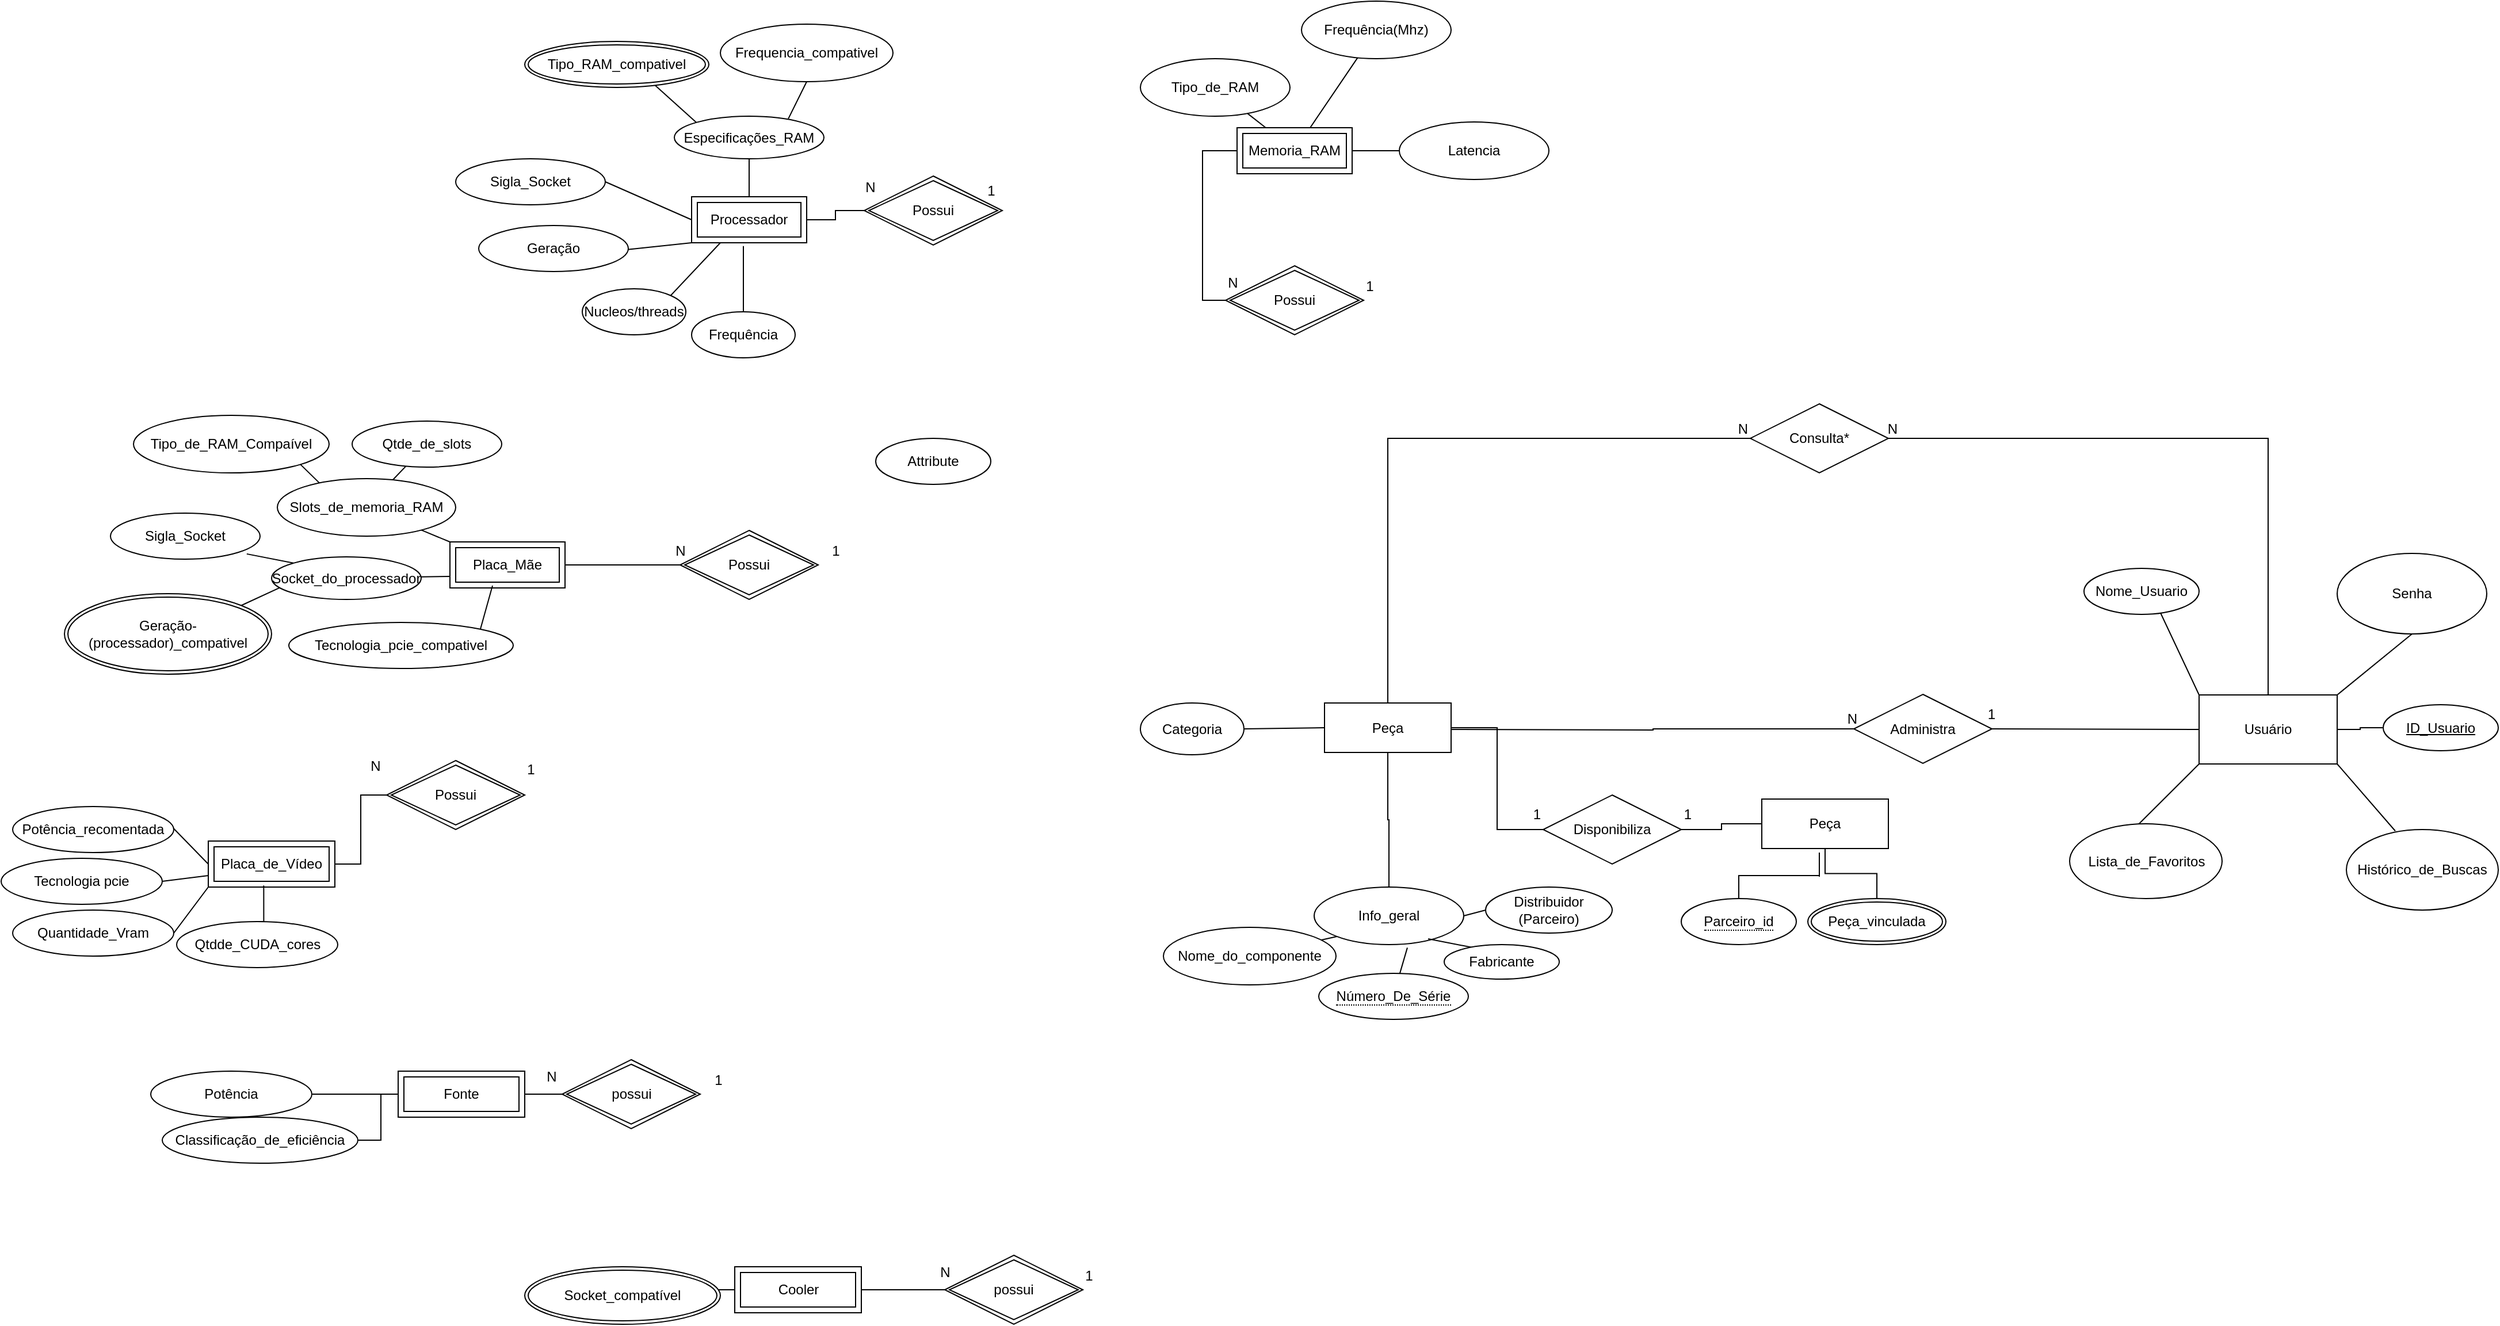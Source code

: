 <mxfile version="21.8.0" type="github">
  <diagram id="R2lEEEUBdFMjLlhIrx00" name="Page-1">
    <mxGraphModel dx="4148" dy="2000" grid="1" gridSize="10" guides="1" tooltips="1" connect="1" arrows="1" fold="1" page="1" pageScale="1" pageWidth="850" pageHeight="1100" math="0" shadow="0" extFonts="Permanent Marker^https://fonts.googleapis.com/css?family=Permanent+Marker">
      <root>
        <mxCell id="0" />
        <mxCell id="1" parent="0" />
        <mxCell id="LTAQ_SRKEP-H9aSpujnp-1" value="Usuário" style="rounded=0;whiteSpace=wrap;html=1;" parent="1" vertex="1">
          <mxGeometry x="-430" y="513" width="120" height="60" as="geometry" />
        </mxCell>
        <mxCell id="LTAQ_SRKEP-H9aSpujnp-3" value="Senha" style="ellipse;whiteSpace=wrap;html=1;" parent="1" vertex="1">
          <mxGeometry x="-310" y="390" width="130" height="70" as="geometry" />
        </mxCell>
        <mxCell id="LTAQ_SRKEP-H9aSpujnp-6" value="" style="endArrow=none;html=1;rounded=0;exitX=0.441;exitY=0.029;exitDx=0;exitDy=0;entryX=0;entryY=1;entryDx=0;entryDy=0;exitPerimeter=0;" parent="1" source="LTAQ_SRKEP-H9aSpujnp-16" target="LTAQ_SRKEP-H9aSpujnp-1" edge="1">
          <mxGeometry width="50" height="50" relative="1" as="geometry">
            <mxPoint x="-490" y="620" as="sourcePoint" />
            <mxPoint x="-430" y="593" as="targetPoint" />
          </mxGeometry>
        </mxCell>
        <mxCell id="LTAQ_SRKEP-H9aSpujnp-7" value="" style="endArrow=none;html=1;rounded=0;entryX=0;entryY=0;entryDx=0;entryDy=0;exitX=0.664;exitY=0.962;exitDx=0;exitDy=0;exitPerimeter=0;" parent="1" source="jRGIRm8XnioBFw0qTzFV-4" target="LTAQ_SRKEP-H9aSpujnp-1" edge="1">
          <mxGeometry width="50" height="50" relative="1" as="geometry">
            <mxPoint x="-455.074" y="448.284" as="sourcePoint" />
            <mxPoint x="-470" y="503" as="targetPoint" />
          </mxGeometry>
        </mxCell>
        <mxCell id="LTAQ_SRKEP-H9aSpujnp-8" value="" style="endArrow=none;html=1;rounded=0;entryX=0.5;entryY=1;entryDx=0;entryDy=0;exitX=1;exitY=0;exitDx=0;exitDy=0;" parent="1" source="LTAQ_SRKEP-H9aSpujnp-1" target="LTAQ_SRKEP-H9aSpujnp-3" edge="1">
          <mxGeometry width="50" height="50" relative="1" as="geometry">
            <mxPoint x="-310" y="513" as="sourcePoint" />
            <mxPoint x="-260" y="463" as="targetPoint" />
          </mxGeometry>
        </mxCell>
        <mxCell id="LTAQ_SRKEP-H9aSpujnp-9" value="" style="endArrow=none;html=1;rounded=0;entryX=1;entryY=1;entryDx=0;entryDy=0;exitX=0.322;exitY=0.018;exitDx=0;exitDy=0;exitPerimeter=0;" parent="1" source="LTAQ_SRKEP-H9aSpujnp-18" target="LTAQ_SRKEP-H9aSpujnp-1" edge="1">
          <mxGeometry width="50" height="50" relative="1" as="geometry">
            <mxPoint x="-250" y="625" as="sourcePoint" />
            <mxPoint x="-230" y="563" as="targetPoint" />
          </mxGeometry>
        </mxCell>
        <mxCell id="LTAQ_SRKEP-H9aSpujnp-16" value="Lista_de_Favoritos" style="ellipse;whiteSpace=wrap;html=1;" parent="1" vertex="1">
          <mxGeometry x="-542.5" y="625" width="132.5" height="65" as="geometry" />
        </mxCell>
        <mxCell id="LTAQ_SRKEP-H9aSpujnp-18" value="Histórico_de_Buscas" style="ellipse;whiteSpace=wrap;html=1;" parent="1" vertex="1">
          <mxGeometry x="-302" y="630" width="132" height="70" as="geometry" />
        </mxCell>
        <mxCell id="4MAnxMVnoImmJo_8xee9-1" value="Administra" style="shape=rhombus;perimeter=rhombusPerimeter;whiteSpace=wrap;html=1;align=center;" parent="1" vertex="1">
          <mxGeometry x="-730" y="512.5" width="120" height="60" as="geometry" />
        </mxCell>
        <mxCell id="4MAnxMVnoImmJo_8xee9-2" value="" style="endArrow=none;html=1;rounded=0;exitX=0;exitY=0.5;exitDx=0;exitDy=0;entryX=1;entryY=0.5;entryDx=0;entryDy=0;" parent="1" source="LTAQ_SRKEP-H9aSpujnp-1" target="4MAnxMVnoImmJo_8xee9-1" edge="1">
          <mxGeometry relative="1" as="geometry">
            <mxPoint x="-520" y="542.5" as="sourcePoint" />
            <mxPoint x="-560" y="509.5" as="targetPoint" />
          </mxGeometry>
        </mxCell>
        <mxCell id="4MAnxMVnoImmJo_8xee9-3" value="1" style="resizable=0;html=1;whiteSpace=wrap;align=right;verticalAlign=bottom;" parent="4MAnxMVnoImmJo_8xee9-2" connectable="0" vertex="1">
          <mxGeometry x="1" relative="1" as="geometry">
            <mxPoint x="4" y="-4" as="offset" />
          </mxGeometry>
        </mxCell>
        <mxCell id="4MAnxMVnoImmJo_8xee9-4" value="" style="endArrow=none;html=1;rounded=0;entryX=0;entryY=0.5;entryDx=0;entryDy=0;edgeStyle=orthogonalEdgeStyle;" parent="1" target="4MAnxMVnoImmJo_8xee9-1" edge="1">
          <mxGeometry relative="1" as="geometry">
            <mxPoint x="-1080" y="543" as="sourcePoint" />
            <mxPoint x="-1000" y="542.66" as="targetPoint" />
          </mxGeometry>
        </mxCell>
        <mxCell id="4MAnxMVnoImmJo_8xee9-5" value="N" style="resizable=0;html=1;whiteSpace=wrap;align=right;verticalAlign=bottom;" parent="4MAnxMVnoImmJo_8xee9-4" connectable="0" vertex="1">
          <mxGeometry x="1" relative="1" as="geometry">
            <mxPoint x="5" as="offset" />
          </mxGeometry>
        </mxCell>
        <mxCell id="4MAnxMVnoImmJo_8xee9-6" value="Peça" style="whiteSpace=wrap;html=1;align=center;" parent="1" vertex="1">
          <mxGeometry x="-1190" y="520" width="110" height="43" as="geometry" />
        </mxCell>
        <mxCell id="oYfXPeK7zLLB6C0x6cgN-30" style="rounded=0;orthogonalLoop=1;jettySize=auto;html=1;endArrow=none;endFill=0;exitX=0;exitY=0.75;exitDx=0;exitDy=0;" parent="1" source="oYfXPeK7zLLB6C0x6cgN-4" target="oYfXPeK7zLLB6C0x6cgN-29" edge="1">
          <mxGeometry relative="1" as="geometry">
            <mxPoint x="-1955" y="410" as="sourcePoint" />
          </mxGeometry>
        </mxCell>
        <mxCell id="oYfXPeK7zLLB6C0x6cgN-33" style="rounded=0;orthogonalLoop=1;jettySize=auto;html=1;exitX=0;exitY=0;exitDx=0;exitDy=0;endArrow=none;endFill=0;" parent="1" source="oYfXPeK7zLLB6C0x6cgN-4" target="oYfXPeK7zLLB6C0x6cgN-25" edge="1">
          <mxGeometry relative="1" as="geometry" />
        </mxCell>
        <mxCell id="oYfXPeK7zLLB6C0x6cgN-4" value="Placa_Mãe" style="shape=ext;margin=3;double=1;whiteSpace=wrap;html=1;align=center;" parent="1" vertex="1">
          <mxGeometry x="-1950" y="380" width="100" height="40" as="geometry" />
        </mxCell>
        <mxCell id="oYfXPeK7zLLB6C0x6cgN-47" style="rounded=0;orthogonalLoop=1;jettySize=auto;html=1;exitX=1;exitY=1;exitDx=0;exitDy=0;entryX=0.237;entryY=0.079;entryDx=0;entryDy=0;entryPerimeter=0;endArrow=none;endFill=0;" parent="1" source="oYfXPeK7zLLB6C0x6cgN-6" target="oYfXPeK7zLLB6C0x6cgN-25" edge="1">
          <mxGeometry relative="1" as="geometry" />
        </mxCell>
        <mxCell id="oYfXPeK7zLLB6C0x6cgN-6" value="Tipo_de_RAM_Compaível" style="ellipse;whiteSpace=wrap;html=1;align=center;" parent="1" vertex="1">
          <mxGeometry x="-2225" y="270" width="170" height="50" as="geometry" />
        </mxCell>
        <mxCell id="oYfXPeK7zLLB6C0x6cgN-32" style="rounded=0;orthogonalLoop=1;jettySize=auto;html=1;exitX=0.911;exitY=0.886;exitDx=0;exitDy=0;entryX=0;entryY=0;entryDx=0;entryDy=0;endArrow=none;endFill=0;exitPerimeter=0;" parent="1" source="oYfXPeK7zLLB6C0x6cgN-44" target="oYfXPeK7zLLB6C0x6cgN-29" edge="1">
          <mxGeometry relative="1" as="geometry">
            <mxPoint x="-2082.5" y="363" as="sourcePoint" />
          </mxGeometry>
        </mxCell>
        <mxCell id="oYfXPeK7zLLB6C0x6cgN-78" style="rounded=0;orthogonalLoop=1;jettySize=auto;html=1;exitX=1;exitY=0;exitDx=0;exitDy=0;entryX=0.073;entryY=0.695;entryDx=0;entryDy=0;entryPerimeter=0;endArrow=none;endFill=0;" parent="1" source="oYfXPeK7zLLB6C0x6cgN-15" target="oYfXPeK7zLLB6C0x6cgN-29" edge="1">
          <mxGeometry relative="1" as="geometry" />
        </mxCell>
        <mxCell id="oYfXPeK7zLLB6C0x6cgN-15" value="Geração-(processador)_compativel" style="ellipse;shape=doubleEllipse;margin=3;whiteSpace=wrap;html=1;align=center;" parent="1" vertex="1">
          <mxGeometry x="-2285" y="425" width="180" height="70" as="geometry" />
        </mxCell>
        <mxCell id="oYfXPeK7zLLB6C0x6cgN-19" style="rounded=0;orthogonalLoop=1;jettySize=auto;html=1;entryX=0.254;entryY=0.8;entryDx=0;entryDy=0;entryPerimeter=0;endArrow=none;endFill=0;" parent="1" source="oYfXPeK7zLLB6C0x6cgN-16" target="oYfXPeK7zLLB6C0x6cgN-55" edge="1">
          <mxGeometry relative="1" as="geometry">
            <mxPoint x="-1496" y="700" as="sourcePoint" />
          </mxGeometry>
        </mxCell>
        <mxCell id="oYfXPeK7zLLB6C0x6cgN-16" value="Nome_do_componente" style="ellipse;whiteSpace=wrap;html=1;align=center;" parent="1" vertex="1">
          <mxGeometry x="-1330" y="715" width="150" height="50" as="geometry" />
        </mxCell>
        <mxCell id="oYfXPeK7zLLB6C0x6cgN-28" value="" style="rounded=0;orthogonalLoop=1;jettySize=auto;html=1;endArrow=none;endFill=0;" parent="1" source="oYfXPeK7zLLB6C0x6cgN-17" target="oYfXPeK7zLLB6C0x6cgN-25" edge="1">
          <mxGeometry relative="1" as="geometry" />
        </mxCell>
        <mxCell id="oYfXPeK7zLLB6C0x6cgN-17" value="Qtde_de_slots" style="ellipse;whiteSpace=wrap;html=1;align=center;" parent="1" vertex="1">
          <mxGeometry x="-2035" y="275" width="130" height="40" as="geometry" />
        </mxCell>
        <mxCell id="oYfXPeK7zLLB6C0x6cgN-25" value="Slots_de_memoria_RAM" style="ellipse;whiteSpace=wrap;html=1;" parent="1" vertex="1">
          <mxGeometry x="-2100" y="325" width="155" height="50" as="geometry" />
        </mxCell>
        <mxCell id="oYfXPeK7zLLB6C0x6cgN-29" value="Socket_do_processador" style="ellipse;whiteSpace=wrap;html=1;align=center;" parent="1" vertex="1">
          <mxGeometry x="-2105" y="393" width="130" height="37" as="geometry" />
        </mxCell>
        <mxCell id="oYfXPeK7zLLB6C0x6cgN-37" style="rounded=0;orthogonalLoop=1;jettySize=auto;html=1;exitX=0;exitY=0.5;exitDx=0;exitDy=0;entryX=1;entryY=0.5;entryDx=0;entryDy=0;endArrow=none;endFill=0;" parent="1" source="oYfXPeK7zLLB6C0x6cgN-41" target="oYfXPeK7zLLB6C0x6cgN-4" edge="1">
          <mxGeometry relative="1" as="geometry">
            <mxPoint x="-1585" y="400" as="sourcePoint" />
          </mxGeometry>
        </mxCell>
        <mxCell id="oYfXPeK7zLLB6C0x6cgN-39" value="N&lt;br&gt;" style="text;html=1;align=center;verticalAlign=middle;resizable=0;points=[];autosize=1;strokeColor=none;fillColor=none;" parent="1" vertex="1">
          <mxGeometry x="-1765" y="373" width="30" height="30" as="geometry" />
        </mxCell>
        <mxCell id="oYfXPeK7zLLB6C0x6cgN-40" value="&lt;br&gt;1" style="text;html=1;align=center;verticalAlign=middle;resizable=0;points=[];autosize=1;strokeColor=none;fillColor=none;" parent="1" vertex="1">
          <mxGeometry x="-1630" y="360" width="30" height="40" as="geometry" />
        </mxCell>
        <mxCell id="oYfXPeK7zLLB6C0x6cgN-41" value="Possui" style="shape=rhombus;double=1;perimeter=rhombusPerimeter;whiteSpace=wrap;html=1;align=center;" parent="1" vertex="1">
          <mxGeometry x="-1750" y="370" width="120" height="60" as="geometry" />
        </mxCell>
        <mxCell id="oYfXPeK7zLLB6C0x6cgN-42" value="Memoria_RAM" style="shape=ext;margin=3;double=1;whiteSpace=wrap;html=1;align=center;" parent="1" vertex="1">
          <mxGeometry x="-1266" y="20" width="100" height="40" as="geometry" />
        </mxCell>
        <mxCell id="oYfXPeK7zLLB6C0x6cgN-44" value="Sigla_Socket" style="ellipse;whiteSpace=wrap;html=1;align=center;" parent="1" vertex="1">
          <mxGeometry x="-2245" y="355" width="130" height="40" as="geometry" />
        </mxCell>
        <mxCell id="oYfXPeK7zLLB6C0x6cgN-49" value="&lt;br&gt;1" style="text;html=1;align=center;verticalAlign=middle;resizable=0;points=[];autosize=1;strokeColor=none;fillColor=none;" parent="1" vertex="1">
          <mxGeometry x="-1166" y="130" width="30" height="40" as="geometry" />
        </mxCell>
        <mxCell id="p8DppHy_yBbBiBC5wIIv-59" style="edgeStyle=orthogonalEdgeStyle;rounded=0;orthogonalLoop=1;jettySize=auto;html=1;exitX=0;exitY=0.5;exitDx=0;exitDy=0;entryX=0;entryY=0.5;entryDx=0;entryDy=0;endArrow=none;endFill=0;" parent="1" source="oYfXPeK7zLLB6C0x6cgN-50" target="oYfXPeK7zLLB6C0x6cgN-42" edge="1">
          <mxGeometry relative="1" as="geometry" />
        </mxCell>
        <mxCell id="oYfXPeK7zLLB6C0x6cgN-50" value="Possui" style="shape=rhombus;double=1;perimeter=rhombusPerimeter;whiteSpace=wrap;html=1;align=center;rotation=0;" parent="1" vertex="1">
          <mxGeometry x="-1276" y="140" width="120" height="60" as="geometry" />
        </mxCell>
        <mxCell id="p8DppHy_yBbBiBC5wIIv-2" style="edgeStyle=orthogonalEdgeStyle;rounded=0;orthogonalLoop=1;jettySize=auto;html=1;exitX=0.5;exitY=0;exitDx=0;exitDy=0;entryX=0.5;entryY=1;entryDx=0;entryDy=0;endArrow=none;endFill=0;" parent="1" source="oYfXPeK7zLLB6C0x6cgN-55" target="4MAnxMVnoImmJo_8xee9-6" edge="1">
          <mxGeometry relative="1" as="geometry" />
        </mxCell>
        <mxCell id="p8DppHy_yBbBiBC5wIIv-90" style="rounded=0;orthogonalLoop=1;jettySize=auto;html=1;exitX=1;exitY=0.5;exitDx=0;exitDy=0;entryX=0;entryY=0.5;entryDx=0;entryDy=0;endArrow=none;endFill=0;" parent="1" source="oYfXPeK7zLLB6C0x6cgN-55" target="p8DppHy_yBbBiBC5wIIv-89" edge="1">
          <mxGeometry relative="1" as="geometry" />
        </mxCell>
        <mxCell id="oYfXPeK7zLLB6C0x6cgN-55" value="Info_geral" style="ellipse;whiteSpace=wrap;html=1;align=center;" parent="1" vertex="1">
          <mxGeometry x="-1199" y="680" width="130" height="50" as="geometry" />
        </mxCell>
        <mxCell id="oYfXPeK7zLLB6C0x6cgN-59" style="rounded=0;orthogonalLoop=1;jettySize=auto;html=1;entryX=0.623;entryY=1.054;entryDx=0;entryDy=0;endArrow=none;endFill=0;entryPerimeter=0;" parent="1" source="oYfXPeK7zLLB6C0x6cgN-58" target="oYfXPeK7zLLB6C0x6cgN-55" edge="1">
          <mxGeometry relative="1" as="geometry" />
        </mxCell>
        <mxCell id="oYfXPeK7zLLB6C0x6cgN-58" value="&lt;span style=&quot;border-bottom: 1px dotted&quot;&gt;Número_De_Série&lt;/span&gt;" style="ellipse;whiteSpace=wrap;html=1;align=center;" parent="1" vertex="1">
          <mxGeometry x="-1195" y="755" width="130" height="40" as="geometry" />
        </mxCell>
        <mxCell id="oYfXPeK7zLLB6C0x6cgN-66" style="rounded=0;orthogonalLoop=1;jettySize=auto;html=1;endArrow=none;endFill=0;" parent="1" source="oYfXPeK7zLLB6C0x6cgN-60" target="oYfXPeK7zLLB6C0x6cgN-42" edge="1">
          <mxGeometry relative="1" as="geometry" />
        </mxCell>
        <mxCell id="oYfXPeK7zLLB6C0x6cgN-60" value="Frequência(Mhz)" style="ellipse;whiteSpace=wrap;html=1;align=center;" parent="1" vertex="1">
          <mxGeometry x="-1210" y="-90" width="130" height="50" as="geometry" />
        </mxCell>
        <mxCell id="oYfXPeK7zLLB6C0x6cgN-68" style="rounded=0;orthogonalLoop=1;jettySize=auto;html=1;exitX=0.27;exitY=0.1;exitDx=0;exitDy=0;entryX=0.762;entryY=0.9;entryDx=0;entryDy=0;entryPerimeter=0;endArrow=none;endFill=0;exitPerimeter=0;" parent="1" source="oYfXPeK7zLLB6C0x6cgN-62" target="oYfXPeK7zLLB6C0x6cgN-55" edge="1">
          <mxGeometry relative="1" as="geometry" />
        </mxCell>
        <mxCell id="oYfXPeK7zLLB6C0x6cgN-62" value="Fabricante" style="ellipse;whiteSpace=wrap;html=1;align=center;" parent="1" vertex="1">
          <mxGeometry x="-1086" y="730" width="100" height="30" as="geometry" />
        </mxCell>
        <mxCell id="oYfXPeK7zLLB6C0x6cgN-67" value="" style="rounded=0;orthogonalLoop=1;jettySize=auto;html=1;endArrow=none;endFill=0;" parent="1" source="oYfXPeK7zLLB6C0x6cgN-65" target="oYfXPeK7zLLB6C0x6cgN-42" edge="1">
          <mxGeometry relative="1" as="geometry" />
        </mxCell>
        <mxCell id="oYfXPeK7zLLB6C0x6cgN-65" value="Tipo_de_RAM" style="ellipse;whiteSpace=wrap;html=1;align=center;" parent="1" vertex="1">
          <mxGeometry x="-1350" y="-40" width="130" height="50" as="geometry" />
        </mxCell>
        <mxCell id="p8DppHy_yBbBiBC5wIIv-8" style="rounded=0;orthogonalLoop=1;jettySize=auto;html=1;exitX=1;exitY=0.5;exitDx=0;exitDy=0;entryX=0;entryY=0.5;entryDx=0;entryDy=0;endArrow=none;endFill=0;edgeStyle=orthogonalEdgeStyle;" parent="1" source="p8DppHy_yBbBiBC5wIIv-7" target="p8DppHy_yBbBiBC5wIIv-56" edge="1">
          <mxGeometry relative="1" as="geometry">
            <mxPoint x="-1551.962" y="140" as="targetPoint" />
          </mxGeometry>
        </mxCell>
        <mxCell id="p8DppHy_yBbBiBC5wIIv-7" value="Processador" style="shape=ext;margin=3;double=1;whiteSpace=wrap;html=1;align=center;rotation=0;" parent="1" vertex="1">
          <mxGeometry x="-1740" y="80" width="100" height="40" as="geometry" />
        </mxCell>
        <mxCell id="p8DppHy_yBbBiBC5wIIv-9" value="N" style="text;html=1;align=center;verticalAlign=middle;resizable=0;points=[];autosize=1;strokeColor=none;fillColor=none;" parent="1" vertex="1">
          <mxGeometry x="-1600" y="57" width="30" height="30" as="geometry" />
        </mxCell>
        <mxCell id="p8DppHy_yBbBiBC5wIIv-10" value="&lt;br&gt;1" style="text;html=1;align=center;verticalAlign=middle;resizable=0;points=[];autosize=1;strokeColor=none;fillColor=none;" parent="1" vertex="1">
          <mxGeometry x="-1495" y="47" width="30" height="40" as="geometry" />
        </mxCell>
        <mxCell id="p8DppHy_yBbBiBC5wIIv-11" style="rounded=0;orthogonalLoop=1;jettySize=auto;html=1;endArrow=none;endFill=0;exitX=0;exitY=0.5;exitDx=0;exitDy=0;entryX=1;entryY=0.5;entryDx=0;entryDy=0;" parent="1" source="p8DppHy_yBbBiBC5wIIv-7" target="p8DppHy_yBbBiBC5wIIv-17" edge="1">
          <mxGeometry relative="1" as="geometry">
            <mxPoint x="-1740" y="65" as="sourcePoint" />
            <mxPoint x="-1790.144" y="81.114" as="targetPoint" />
          </mxGeometry>
        </mxCell>
        <mxCell id="p8DppHy_yBbBiBC5wIIv-14" style="rounded=0;orthogonalLoop=1;jettySize=auto;html=1;exitX=1;exitY=0;exitDx=0;exitDy=0;entryX=0;entryY=1;entryDx=0;entryDy=0;endArrow=none;endFill=0;" parent="1" target="p8DppHy_yBbBiBC5wIIv-7" edge="1">
          <mxGeometry relative="1" as="geometry">
            <mxPoint x="-1795.503" y="125.858" as="sourcePoint" />
            <mxPoint x="-1885.51" y="73.715" as="targetPoint" />
          </mxGeometry>
        </mxCell>
        <mxCell id="p8DppHy_yBbBiBC5wIIv-17" value="Sigla_Socket" style="ellipse;whiteSpace=wrap;html=1;align=center;" parent="1" vertex="1">
          <mxGeometry x="-1945" y="47" width="130" height="40" as="geometry" />
        </mxCell>
        <mxCell id="p8DppHy_yBbBiBC5wIIv-22" style="rounded=0;orthogonalLoop=1;jettySize=auto;html=1;exitX=0.5;exitY=1;exitDx=0;exitDy=0;entryX=0.5;entryY=0;entryDx=0;entryDy=0;endArrow=none;endFill=0;" parent="1" source="p8DppHy_yBbBiBC5wIIv-20" target="p8DppHy_yBbBiBC5wIIv-7" edge="1">
          <mxGeometry relative="1" as="geometry" />
        </mxCell>
        <mxCell id="p8DppHy_yBbBiBC5wIIv-23" style="rounded=0;orthogonalLoop=1;jettySize=auto;html=1;exitX=0;exitY=0;exitDx=0;exitDy=0;entryX=0.7;entryY=0.925;entryDx=0;entryDy=0;endArrow=none;endFill=0;entryPerimeter=0;" parent="1" source="p8DppHy_yBbBiBC5wIIv-20" target="p8DppHy_yBbBiBC5wIIv-24" edge="1">
          <mxGeometry relative="1" as="geometry">
            <mxPoint x="-1770" y="-20" as="targetPoint" />
          </mxGeometry>
        </mxCell>
        <mxCell id="p8DppHy_yBbBiBC5wIIv-20" value="Especificações_RAM" style="ellipse;whiteSpace=wrap;html=1;align=center;" parent="1" vertex="1">
          <mxGeometry x="-1755" y="10" width="130" height="37" as="geometry" />
        </mxCell>
        <mxCell id="p8DppHy_yBbBiBC5wIIv-24" value="Tipo_RAM_compativel" style="ellipse;shape=doubleEllipse;margin=3;whiteSpace=wrap;html=1;align=center;" parent="1" vertex="1">
          <mxGeometry x="-1885" y="-55" width="160" height="40" as="geometry" />
        </mxCell>
        <mxCell id="p8DppHy_yBbBiBC5wIIv-27" style="rounded=0;orthogonalLoop=1;jettySize=auto;html=1;exitX=0.5;exitY=1;exitDx=0;exitDy=0;entryX=0.762;entryY=0.059;entryDx=0;entryDy=0;entryPerimeter=0;endArrow=none;endFill=0;" parent="1" source="p8DppHy_yBbBiBC5wIIv-26" target="p8DppHy_yBbBiBC5wIIv-20" edge="1">
          <mxGeometry relative="1" as="geometry" />
        </mxCell>
        <mxCell id="p8DppHy_yBbBiBC5wIIv-26" value="Frequencia_compativel" style="ellipse;whiteSpace=wrap;html=1;align=center;" parent="1" vertex="1">
          <mxGeometry x="-1715" y="-70" width="150" height="50" as="geometry" />
        </mxCell>
        <mxCell id="p8DppHy_yBbBiBC5wIIv-29" value="Geração" style="ellipse;whiteSpace=wrap;html=1;align=center;" parent="1" vertex="1">
          <mxGeometry x="-1925" y="105" width="130" height="40" as="geometry" />
        </mxCell>
        <mxCell id="p8DppHy_yBbBiBC5wIIv-31" value="Placa_de_Vídeo" style="shape=ext;margin=3;double=1;whiteSpace=wrap;html=1;align=center;" parent="1" vertex="1">
          <mxGeometry x="-2160" y="640" width="110" height="40" as="geometry" />
        </mxCell>
        <mxCell id="p8DppHy_yBbBiBC5wIIv-37" style="edgeStyle=orthogonalEdgeStyle;rounded=0;orthogonalLoop=1;jettySize=auto;html=1;exitX=0;exitY=0.5;exitDx=0;exitDy=0;entryX=1;entryY=0.5;entryDx=0;entryDy=0;endArrow=none;endFill=0;" parent="1" source="p8DppHy_yBbBiBC5wIIv-32" target="p8DppHy_yBbBiBC5wIIv-31" edge="1">
          <mxGeometry relative="1" as="geometry" />
        </mxCell>
        <mxCell id="p8DppHy_yBbBiBC5wIIv-32" value="Possui" style="shape=rhombus;double=1;perimeter=rhombusPerimeter;whiteSpace=wrap;html=1;align=center;" parent="1" vertex="1">
          <mxGeometry x="-2005" y="570" width="120" height="60" as="geometry" />
        </mxCell>
        <mxCell id="p8DppHy_yBbBiBC5wIIv-34" value="N&lt;br&gt;" style="text;html=1;align=center;verticalAlign=middle;resizable=0;points=[];autosize=1;strokeColor=none;fillColor=none;" parent="1" vertex="1">
          <mxGeometry x="-2030" y="560" width="30" height="30" as="geometry" />
        </mxCell>
        <mxCell id="p8DppHy_yBbBiBC5wIIv-35" value="&lt;br&gt;1" style="text;html=1;align=center;verticalAlign=middle;resizable=0;points=[];autosize=1;strokeColor=none;fillColor=none;" parent="1" vertex="1">
          <mxGeometry x="-1895" y="550" width="30" height="40" as="geometry" />
        </mxCell>
        <mxCell id="p8DppHy_yBbBiBC5wIIv-39" style="rounded=0;orthogonalLoop=1;jettySize=auto;html=1;exitX=0.936;exitY=0.25;exitDx=0;exitDy=0;entryX=0;entryY=0.5;entryDx=0;entryDy=0;endArrow=none;endFill=0;exitPerimeter=0;" parent="1" source="p8DppHy_yBbBiBC5wIIv-38" target="p8DppHy_yBbBiBC5wIIv-31" edge="1">
          <mxGeometry relative="1" as="geometry" />
        </mxCell>
        <mxCell id="p8DppHy_yBbBiBC5wIIv-38" value="Potência_recomentada" style="ellipse;whiteSpace=wrap;html=1;align=center;" parent="1" vertex="1">
          <mxGeometry x="-2330" y="610" width="140" height="40" as="geometry" />
        </mxCell>
        <mxCell id="p8DppHy_yBbBiBC5wIIv-43" style="rounded=0;orthogonalLoop=1;jettySize=auto;html=1;exitX=1;exitY=0;exitDx=0;exitDy=0;entryX=0.37;entryY=0.95;entryDx=0;entryDy=0;entryPerimeter=0;endArrow=none;endFill=0;" parent="1" source="p8DppHy_yBbBiBC5wIIv-42" target="oYfXPeK7zLLB6C0x6cgN-4" edge="1">
          <mxGeometry relative="1" as="geometry" />
        </mxCell>
        <mxCell id="p8DppHy_yBbBiBC5wIIv-42" value="Tecnologia_pcie_compativel" style="ellipse;whiteSpace=wrap;html=1;align=center;" parent="1" vertex="1">
          <mxGeometry x="-2090" y="450" width="195" height="40" as="geometry" />
        </mxCell>
        <mxCell id="p8DppHy_yBbBiBC5wIIv-45" style="rounded=0;orthogonalLoop=1;jettySize=auto;html=1;entryX=0;entryY=0.75;entryDx=0;entryDy=0;endArrow=none;endFill=0;exitX=1;exitY=0.5;exitDx=0;exitDy=0;" parent="1" source="p8DppHy_yBbBiBC5wIIv-44" target="p8DppHy_yBbBiBC5wIIv-31" edge="1">
          <mxGeometry relative="1" as="geometry">
            <mxPoint x="-2110" y="705" as="sourcePoint" />
          </mxGeometry>
        </mxCell>
        <mxCell id="p8DppHy_yBbBiBC5wIIv-44" value="Tecnologia pcie" style="ellipse;whiteSpace=wrap;html=1;align=center;" parent="1" vertex="1">
          <mxGeometry x="-2340" y="655" width="140" height="40" as="geometry" />
        </mxCell>
        <mxCell id="p8DppHy_yBbBiBC5wIIv-47" value="Fonte" style="shape=ext;margin=3;double=1;whiteSpace=wrap;html=1;align=center;" parent="1" vertex="1">
          <mxGeometry x="-1995" y="840" width="110" height="40" as="geometry" />
        </mxCell>
        <mxCell id="p8DppHy_yBbBiBC5wIIv-51" style="edgeStyle=orthogonalEdgeStyle;rounded=0;orthogonalLoop=1;jettySize=auto;html=1;exitX=0;exitY=0.5;exitDx=0;exitDy=0;entryX=1;entryY=0.5;entryDx=0;entryDy=0;endArrow=none;endFill=0;" parent="1" source="p8DppHy_yBbBiBC5wIIv-48" target="p8DppHy_yBbBiBC5wIIv-47" edge="1">
          <mxGeometry relative="1" as="geometry" />
        </mxCell>
        <mxCell id="p8DppHy_yBbBiBC5wIIv-48" value="possui" style="shape=rhombus;double=1;perimeter=rhombusPerimeter;whiteSpace=wrap;html=1;align=center;rotation=0;" parent="1" vertex="1">
          <mxGeometry x="-1852.5" y="830" width="120" height="60" as="geometry" />
        </mxCell>
        <mxCell id="p8DppHy_yBbBiBC5wIIv-50" value="&lt;br&gt;1" style="text;html=1;align=center;verticalAlign=middle;resizable=0;points=[];autosize=1;strokeColor=none;fillColor=none;" parent="1" vertex="1">
          <mxGeometry x="-1732.5" y="820" width="30" height="40" as="geometry" />
        </mxCell>
        <mxCell id="p8DppHy_yBbBiBC5wIIv-52" value="N&lt;br&gt;" style="text;html=1;align=center;verticalAlign=middle;resizable=0;points=[];autosize=1;strokeColor=none;fillColor=none;" parent="1" vertex="1">
          <mxGeometry x="-1877.5" y="830" width="30" height="30" as="geometry" />
        </mxCell>
        <mxCell id="p8DppHy_yBbBiBC5wIIv-54" style="edgeStyle=orthogonalEdgeStyle;rounded=0;orthogonalLoop=1;jettySize=auto;html=1;exitX=1;exitY=0.5;exitDx=0;exitDy=0;entryX=0;entryY=0.5;entryDx=0;entryDy=0;endArrow=none;endFill=0;" parent="1" source="p8DppHy_yBbBiBC5wIIv-53" target="p8DppHy_yBbBiBC5wIIv-47" edge="1">
          <mxGeometry relative="1" as="geometry" />
        </mxCell>
        <mxCell id="p8DppHy_yBbBiBC5wIIv-53" value="Potência" style="ellipse;whiteSpace=wrap;html=1;align=center;" parent="1" vertex="1">
          <mxGeometry x="-2210" y="840" width="140" height="40" as="geometry" />
        </mxCell>
        <mxCell id="p8DppHy_yBbBiBC5wIIv-56" value="Possui" style="shape=rhombus;double=1;perimeter=rhombusPerimeter;whiteSpace=wrap;html=1;align=center;" parent="1" vertex="1">
          <mxGeometry x="-1590" y="62" width="120" height="60" as="geometry" />
        </mxCell>
        <mxCell id="oYfXPeK7zLLB6C0x6cgN-53" value="N" style="text;html=1;align=center;verticalAlign=middle;resizable=0;points=[];autosize=1;strokeColor=none;fillColor=none;" parent="1" vertex="1">
          <mxGeometry x="-1285" y="140" width="30" height="30" as="geometry" />
        </mxCell>
        <mxCell id="p8DppHy_yBbBiBC5wIIv-60" value="Cooler" style="shape=ext;margin=3;double=1;whiteSpace=wrap;html=1;align=center;" parent="1" vertex="1">
          <mxGeometry x="-1702.5" y="1010" width="110" height="40" as="geometry" />
        </mxCell>
        <mxCell id="p8DppHy_yBbBiBC5wIIv-62" style="edgeStyle=orthogonalEdgeStyle;rounded=0;orthogonalLoop=1;jettySize=auto;html=1;exitX=1;exitY=0;exitDx=0;exitDy=0;entryX=0;entryY=0.5;entryDx=0;entryDy=0;endArrow=none;endFill=0;" parent="1" target="p8DppHy_yBbBiBC5wIIv-60" edge="1">
          <mxGeometry relative="1" as="geometry">
            <mxPoint x="-1735.645" y="1025.817" as="sourcePoint" />
            <Array as="points">
              <mxPoint x="-1727.5" y="1030" />
            </Array>
          </mxGeometry>
        </mxCell>
        <mxCell id="p8DppHy_yBbBiBC5wIIv-65" style="edgeStyle=orthogonalEdgeStyle;rounded=0;orthogonalLoop=1;jettySize=auto;html=1;exitX=0;exitY=0.5;exitDx=0;exitDy=0;entryX=1;entryY=0.5;entryDx=0;entryDy=0;endArrow=none;endFill=0;" parent="1" source="p8DppHy_yBbBiBC5wIIv-63" target="p8DppHy_yBbBiBC5wIIv-60" edge="1">
          <mxGeometry relative="1" as="geometry" />
        </mxCell>
        <mxCell id="p8DppHy_yBbBiBC5wIIv-63" value="possui" style="shape=rhombus;double=1;perimeter=rhombusPerimeter;whiteSpace=wrap;html=1;align=center;rotation=0;" parent="1" vertex="1">
          <mxGeometry x="-1520" y="1000" width="120" height="60" as="geometry" />
        </mxCell>
        <mxCell id="p8DppHy_yBbBiBC5wIIv-66" value="N&lt;br&gt;" style="text;html=1;align=center;verticalAlign=middle;resizable=0;points=[];autosize=1;strokeColor=none;fillColor=none;" parent="1" vertex="1">
          <mxGeometry x="-1535" y="1000" width="30" height="30" as="geometry" />
        </mxCell>
        <mxCell id="p8DppHy_yBbBiBC5wIIv-67" value="&lt;br&gt;1" style="text;html=1;align=center;verticalAlign=middle;resizable=0;points=[];autosize=1;strokeColor=none;fillColor=none;" parent="1" vertex="1">
          <mxGeometry x="-1410" y="990" width="30" height="40" as="geometry" />
        </mxCell>
        <mxCell id="p8DppHy_yBbBiBC5wIIv-69" style="edgeStyle=orthogonalEdgeStyle;rounded=0;orthogonalLoop=1;jettySize=auto;html=1;exitX=1;exitY=0.5;exitDx=0;exitDy=0;entryX=0;entryY=0.5;entryDx=0;entryDy=0;endArrow=none;endFill=0;" parent="1" source="p8DppHy_yBbBiBC5wIIv-68" target="p8DppHy_yBbBiBC5wIIv-47" edge="1">
          <mxGeometry relative="1" as="geometry" />
        </mxCell>
        <mxCell id="p8DppHy_yBbBiBC5wIIv-68" value="Classificação_de_eficiência" style="ellipse;whiteSpace=wrap;html=1;align=center;" parent="1" vertex="1">
          <mxGeometry x="-2200" y="880" width="170" height="40" as="geometry" />
        </mxCell>
        <mxCell id="p8DppHy_yBbBiBC5wIIv-71" style="rounded=0;orthogonalLoop=1;jettySize=auto;html=1;exitX=1;exitY=0.5;exitDx=0;exitDy=0;entryX=0;entryY=1;entryDx=0;entryDy=0;endArrow=none;endFill=0;" parent="1" source="p8DppHy_yBbBiBC5wIIv-70" target="p8DppHy_yBbBiBC5wIIv-31" edge="1">
          <mxGeometry relative="1" as="geometry" />
        </mxCell>
        <mxCell id="p8DppHy_yBbBiBC5wIIv-70" value="Quantidade_Vram" style="ellipse;whiteSpace=wrap;html=1;align=center;" parent="1" vertex="1">
          <mxGeometry x="-2330" y="700" width="140" height="40" as="geometry" />
        </mxCell>
        <mxCell id="p8DppHy_yBbBiBC5wIIv-73" style="edgeStyle=orthogonalEdgeStyle;rounded=0;orthogonalLoop=1;jettySize=auto;html=1;exitX=0.5;exitY=0;exitDx=0;exitDy=0;entryX=0.438;entryY=0.965;entryDx=0;entryDy=0;entryPerimeter=0;endArrow=none;endFill=0;" parent="1" source="p8DppHy_yBbBiBC5wIIv-72" target="p8DppHy_yBbBiBC5wIIv-31" edge="1">
          <mxGeometry relative="1" as="geometry" />
        </mxCell>
        <mxCell id="p8DppHy_yBbBiBC5wIIv-72" value="Qtdde_CUDA_cores" style="ellipse;whiteSpace=wrap;html=1;align=center;" parent="1" vertex="1">
          <mxGeometry x="-2187.5" y="710" width="140" height="40" as="geometry" />
        </mxCell>
        <mxCell id="p8DppHy_yBbBiBC5wIIv-80" style="rounded=0;orthogonalLoop=1;jettySize=auto;html=1;exitX=1;exitY=0;exitDx=0;exitDy=0;entryX=0.25;entryY=1;entryDx=0;entryDy=0;endArrow=none;endFill=0;" parent="1" source="p8DppHy_yBbBiBC5wIIv-74" target="p8DppHy_yBbBiBC5wIIv-7" edge="1">
          <mxGeometry relative="1" as="geometry" />
        </mxCell>
        <mxCell id="p8DppHy_yBbBiBC5wIIv-74" value="Nucleos/threads" style="ellipse;whiteSpace=wrap;html=1;align=center;" parent="1" vertex="1">
          <mxGeometry x="-1835" y="160" width="90" height="40" as="geometry" />
        </mxCell>
        <mxCell id="p8DppHy_yBbBiBC5wIIv-77" style="edgeStyle=orthogonalEdgeStyle;rounded=0;orthogonalLoop=1;jettySize=auto;html=1;exitX=0.5;exitY=0;exitDx=0;exitDy=0;entryX=0.5;entryY=1;entryDx=0;entryDy=0;endArrow=none;endFill=0;" parent="1" source="p8DppHy_yBbBiBC5wIIv-76" edge="1">
          <mxGeometry relative="1" as="geometry">
            <mxPoint x="-1731.749" y="217.084" as="sourcePoint" />
            <mxPoint x="-1695" y="122.91" as="targetPoint" />
          </mxGeometry>
        </mxCell>
        <mxCell id="p8DppHy_yBbBiBC5wIIv-76" value="Frequência" style="ellipse;whiteSpace=wrap;html=1;align=center;" parent="1" vertex="1">
          <mxGeometry x="-1740" y="180" width="90" height="40" as="geometry" />
        </mxCell>
        <mxCell id="p8DppHy_yBbBiBC5wIIv-79" style="edgeStyle=orthogonalEdgeStyle;rounded=0;orthogonalLoop=1;jettySize=auto;html=1;exitX=0;exitY=0.5;exitDx=0;exitDy=0;entryX=1;entryY=0.5;entryDx=0;entryDy=0;endArrow=none;endFill=0;" parent="1" source="p8DppHy_yBbBiBC5wIIv-78" target="oYfXPeK7zLLB6C0x6cgN-42" edge="1">
          <mxGeometry relative="1" as="geometry" />
        </mxCell>
        <mxCell id="p8DppHy_yBbBiBC5wIIv-78" value="Latencia" style="ellipse;whiteSpace=wrap;html=1;align=center;" parent="1" vertex="1">
          <mxGeometry x="-1125" y="15" width="130" height="50" as="geometry" />
        </mxCell>
        <mxCell id="p8DppHy_yBbBiBC5wIIv-83" value="Socket_compatível" style="ellipse;shape=doubleEllipse;margin=3;whiteSpace=wrap;html=1;align=center;" parent="1" vertex="1">
          <mxGeometry x="-1885" y="1010" width="170" height="50" as="geometry" />
        </mxCell>
        <mxCell id="p8DppHy_yBbBiBC5wIIv-85" style="edgeStyle=orthogonalEdgeStyle;rounded=0;orthogonalLoop=1;jettySize=auto;html=1;exitX=1;exitY=0.5;exitDx=0;exitDy=0;entryX=0;entryY=0.5;entryDx=0;entryDy=0;endArrow=none;endFill=0;" parent="1" source="p8DppHy_yBbBiBC5wIIv-84" target="jRGIRm8XnioBFw0qTzFV-10" edge="1">
          <mxGeometry relative="1" as="geometry">
            <mxPoint x="-840" y="630" as="targetPoint" />
          </mxGeometry>
        </mxCell>
        <mxCell id="p8DppHy_yBbBiBC5wIIv-86" style="edgeStyle=orthogonalEdgeStyle;rounded=0;orthogonalLoop=1;jettySize=auto;html=1;exitX=0;exitY=0.5;exitDx=0;exitDy=0;entryX=1;entryY=0.5;entryDx=0;entryDy=0;endArrow=none;endFill=0;" parent="1" source="p8DppHy_yBbBiBC5wIIv-84" target="4MAnxMVnoImmJo_8xee9-6" edge="1">
          <mxGeometry relative="1" as="geometry" />
        </mxCell>
        <mxCell id="p8DppHy_yBbBiBC5wIIv-84" value="Disponibiliza" style="shape=rhombus;perimeter=rhombusPerimeter;whiteSpace=wrap;html=1;align=center;" parent="1" vertex="1">
          <mxGeometry x="-1000" y="600" width="120" height="60" as="geometry" />
        </mxCell>
        <mxCell id="p8DppHy_yBbBiBC5wIIv-87" value="1" style="resizable=0;html=1;whiteSpace=wrap;align=right;verticalAlign=bottom;" parent="1" connectable="0" vertex="1">
          <mxGeometry x="-1000.001" y="625.0" as="geometry" />
        </mxCell>
        <mxCell id="p8DppHy_yBbBiBC5wIIv-88" value="1" style="resizable=0;html=1;whiteSpace=wrap;align=right;verticalAlign=bottom;" parent="1" connectable="0" vertex="1">
          <mxGeometry x="-870" y="625" as="geometry" />
        </mxCell>
        <mxCell id="p8DppHy_yBbBiBC5wIIv-89" value="Distribuidor &lt;br&gt;(Parceiro)" style="ellipse;whiteSpace=wrap;html=1;align=center;" parent="1" vertex="1">
          <mxGeometry x="-1050" y="680" width="110" height="40" as="geometry" />
        </mxCell>
        <mxCell id="waNpeRLkHKdOiJPTRnsB-10" style="edgeStyle=orthogonalEdgeStyle;rounded=0;orthogonalLoop=1;jettySize=auto;html=1;exitX=0.5;exitY=0;exitDx=0;exitDy=0;endArrow=none;endFill=0;" parent="1" source="waNpeRLkHKdOiJPTRnsB-9" edge="1">
          <mxGeometry relative="1" as="geometry">
            <mxPoint x="-760" y="650" as="targetPoint" />
          </mxGeometry>
        </mxCell>
        <mxCell id="waNpeRLkHKdOiJPTRnsB-9" value="&lt;span style=&quot;border-bottom: 1px dotted&quot;&gt;Parceiro_id&lt;/span&gt;" style="ellipse;whiteSpace=wrap;html=1;align=center;" parent="1" vertex="1">
          <mxGeometry x="-880" y="690" width="100" height="40" as="geometry" />
        </mxCell>
        <mxCell id="waNpeRLkHKdOiJPTRnsB-13" style="edgeStyle=orthogonalEdgeStyle;rounded=0;orthogonalLoop=1;jettySize=auto;html=1;exitX=0.5;exitY=0;exitDx=0;exitDy=0;endArrow=none;endFill=0;" parent="1" source="waNpeRLkHKdOiJPTRnsB-12" target="jRGIRm8XnioBFw0qTzFV-10" edge="1">
          <mxGeometry relative="1" as="geometry">
            <mxPoint x="-770" y="660" as="targetPoint" />
          </mxGeometry>
        </mxCell>
        <mxCell id="waNpeRLkHKdOiJPTRnsB-12" value="Peça_vinculada" style="ellipse;shape=doubleEllipse;margin=3;whiteSpace=wrap;html=1;align=center;" parent="1" vertex="1">
          <mxGeometry x="-770" y="690" width="120" height="40" as="geometry" />
        </mxCell>
        <mxCell id="waNpeRLkHKdOiJPTRnsB-16" style="edgeStyle=orthogonalEdgeStyle;rounded=0;orthogonalLoop=1;jettySize=auto;html=1;exitX=1;exitY=0.5;exitDx=0;exitDy=0;entryX=0.5;entryY=0;entryDx=0;entryDy=0;endArrow=none;endFill=0;" parent="1" source="waNpeRLkHKdOiJPTRnsB-15" target="LTAQ_SRKEP-H9aSpujnp-1" edge="1">
          <mxGeometry relative="1" as="geometry" />
        </mxCell>
        <mxCell id="waNpeRLkHKdOiJPTRnsB-17" style="edgeStyle=orthogonalEdgeStyle;rounded=0;orthogonalLoop=1;jettySize=auto;html=1;exitX=0;exitY=0.5;exitDx=0;exitDy=0;endArrow=none;endFill=0;" parent="1" source="waNpeRLkHKdOiJPTRnsB-15" target="4MAnxMVnoImmJo_8xee9-6" edge="1">
          <mxGeometry relative="1" as="geometry" />
        </mxCell>
        <mxCell id="waNpeRLkHKdOiJPTRnsB-15" value="Consulta*" style="shape=rhombus;perimeter=rhombusPerimeter;whiteSpace=wrap;html=1;align=center;" parent="1" vertex="1">
          <mxGeometry x="-820" y="260" width="120" height="60" as="geometry" />
        </mxCell>
        <mxCell id="waNpeRLkHKdOiJPTRnsB-19" value="N" style="resizable=0;html=1;whiteSpace=wrap;align=right;verticalAlign=bottom;" parent="1" connectable="0" vertex="1">
          <mxGeometry x="-820.003" y="290" as="geometry" />
        </mxCell>
        <mxCell id="waNpeRLkHKdOiJPTRnsB-20" value="N" style="resizable=0;html=1;whiteSpace=wrap;align=right;verticalAlign=bottom;" parent="1" connectable="0" vertex="1">
          <mxGeometry x="-690.003" y="290" as="geometry" />
        </mxCell>
        <mxCell id="jRGIRm8XnioBFw0qTzFV-2" style="rounded=0;orthogonalLoop=1;jettySize=auto;html=1;exitX=1;exitY=0.5;exitDx=0;exitDy=0;entryX=0;entryY=0.5;entryDx=0;entryDy=0;endArrow=none;endFill=0;" parent="1" source="jRGIRm8XnioBFw0qTzFV-1" target="4MAnxMVnoImmJo_8xee9-6" edge="1">
          <mxGeometry relative="1" as="geometry" />
        </mxCell>
        <mxCell id="jRGIRm8XnioBFw0qTzFV-1" value="Categoria" style="ellipse;whiteSpace=wrap;html=1;align=center;" parent="1" vertex="1">
          <mxGeometry x="-1350" y="520" width="90" height="45" as="geometry" />
        </mxCell>
        <mxCell id="jRGIRm8XnioBFw0qTzFV-3" value="Attribute" style="ellipse;whiteSpace=wrap;html=1;align=center;" parent="1" vertex="1">
          <mxGeometry x="-1580" y="290" width="100" height="40" as="geometry" />
        </mxCell>
        <mxCell id="jRGIRm8XnioBFw0qTzFV-4" value="Nome_Usuario" style="ellipse;whiteSpace=wrap;html=1;align=center;" parent="1" vertex="1">
          <mxGeometry x="-530" y="403" width="100" height="40" as="geometry" />
        </mxCell>
        <mxCell id="jRGIRm8XnioBFw0qTzFV-6" style="edgeStyle=orthogonalEdgeStyle;rounded=0;orthogonalLoop=1;jettySize=auto;html=1;exitX=0;exitY=0.5;exitDx=0;exitDy=0;entryX=1;entryY=0.5;entryDx=0;entryDy=0;endArrow=none;endFill=0;" parent="1" source="jRGIRm8XnioBFw0qTzFV-5" target="LTAQ_SRKEP-H9aSpujnp-1" edge="1">
          <mxGeometry relative="1" as="geometry" />
        </mxCell>
        <mxCell id="jRGIRm8XnioBFw0qTzFV-5" value="ID_Usuario" style="ellipse;whiteSpace=wrap;html=1;align=center;fontStyle=4;" parent="1" vertex="1">
          <mxGeometry x="-270" y="521.5" width="100" height="40" as="geometry" />
        </mxCell>
        <mxCell id="jRGIRm8XnioBFw0qTzFV-10" value="Peça" style="whiteSpace=wrap;html=1;align=center;" parent="1" vertex="1">
          <mxGeometry x="-810" y="603.5" width="110" height="43" as="geometry" />
        </mxCell>
      </root>
    </mxGraphModel>
  </diagram>
</mxfile>
